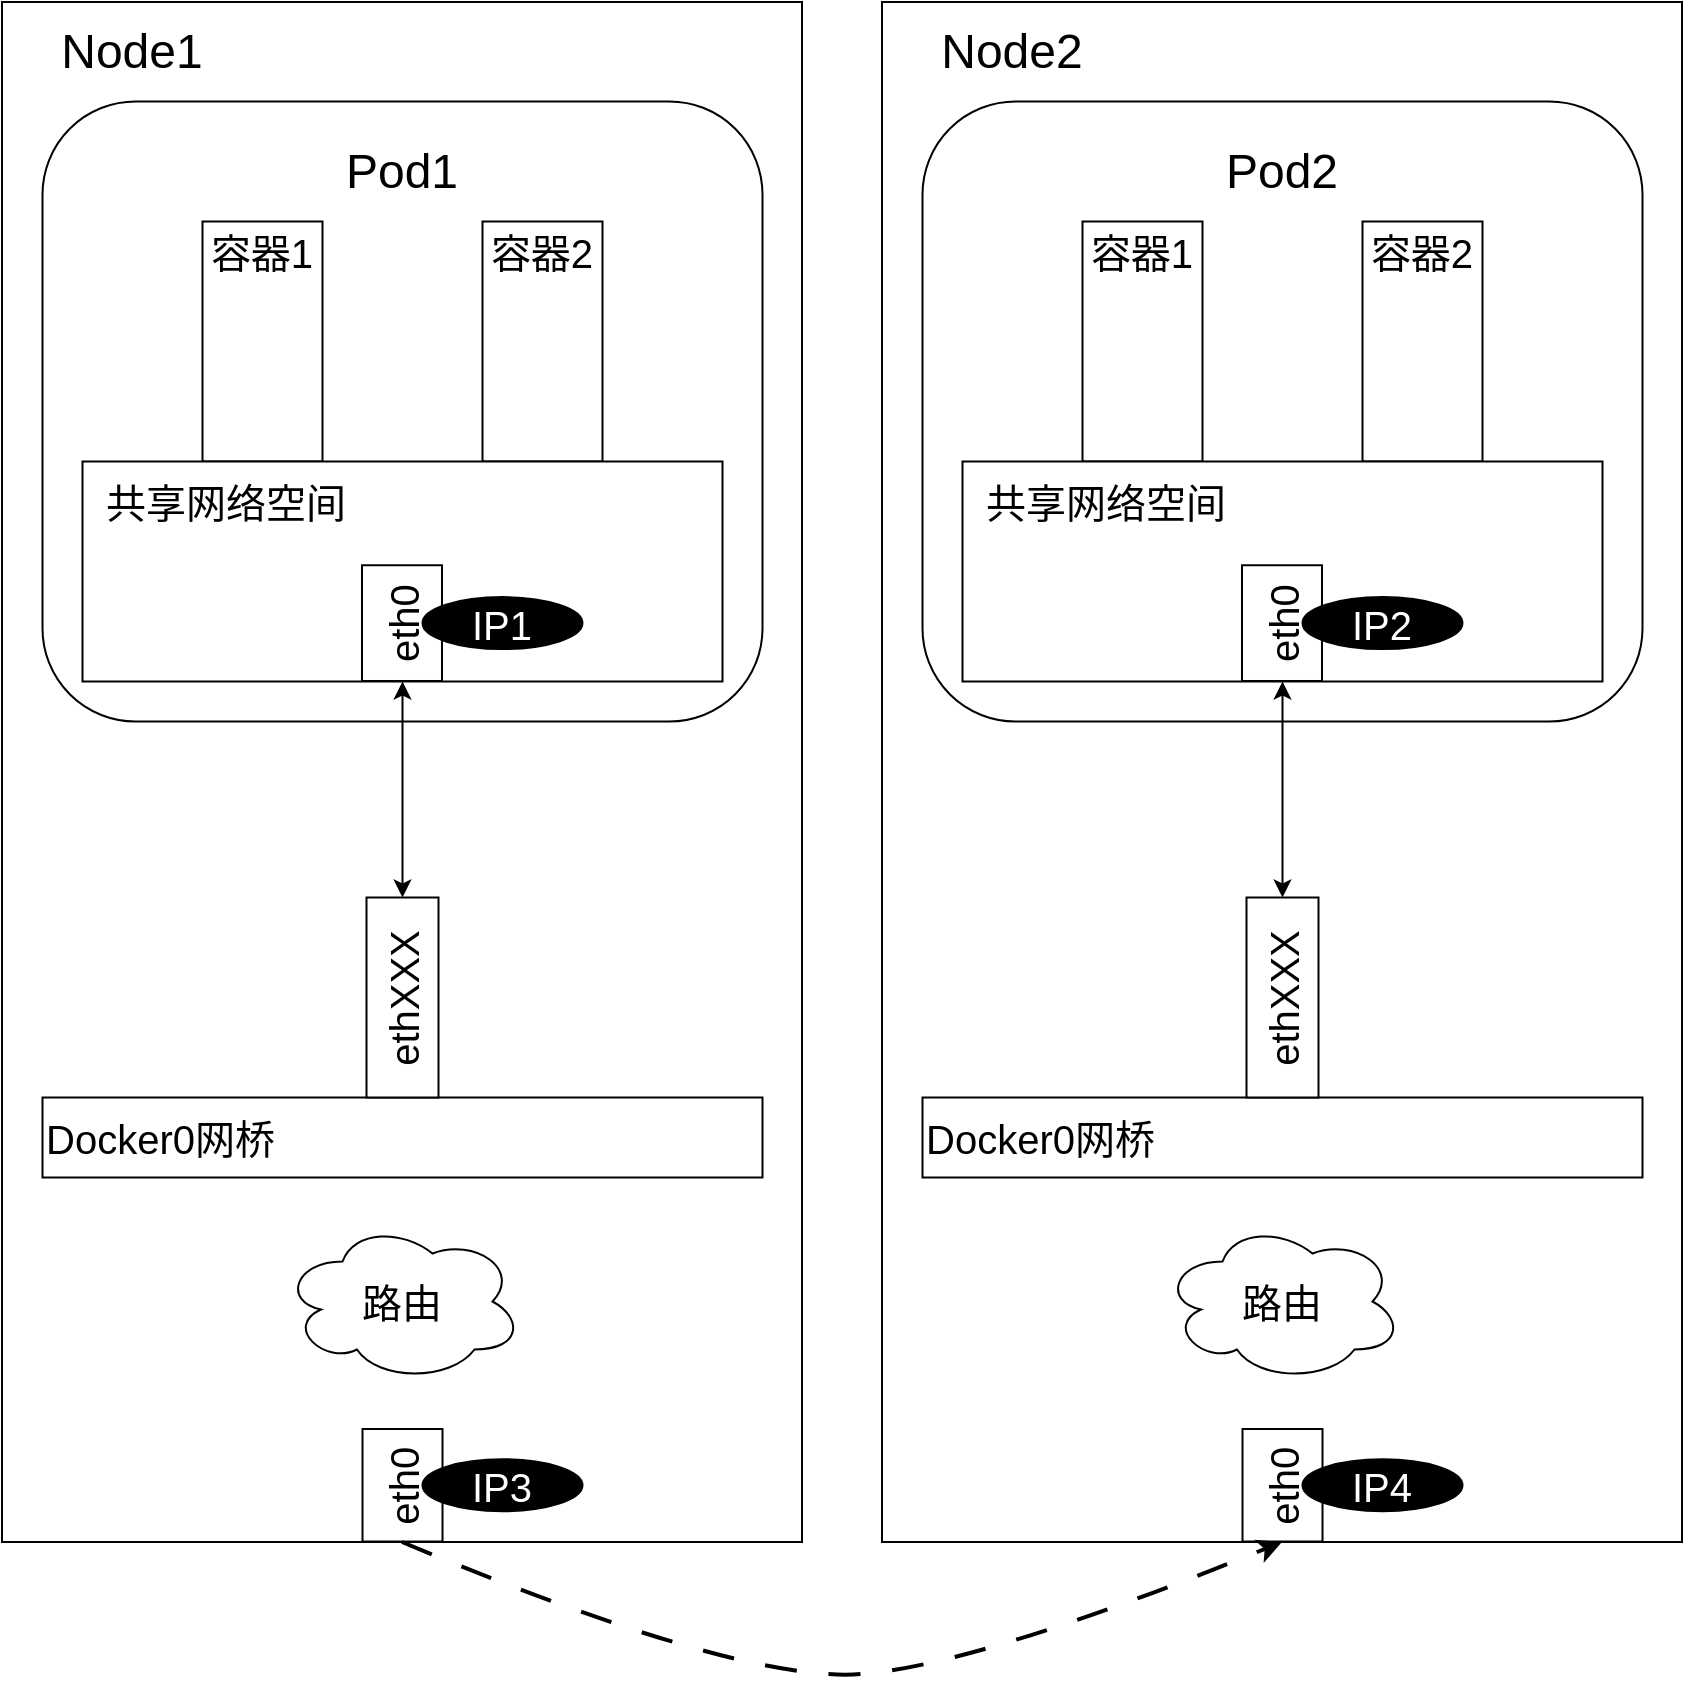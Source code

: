 <mxfile version="21.6.1" type="device">
  <diagram name="第 1 页" id="9adzBXYky2902U_5Yld0">
    <mxGraphModel dx="1434" dy="836" grid="1" gridSize="10" guides="1" tooltips="1" connect="1" arrows="1" fold="1" page="1" pageScale="1" pageWidth="1169" pageHeight="827" math="0" shadow="0">
      <root>
        <mxCell id="0" />
        <mxCell id="1" parent="0" />
        <mxCell id="S-H7aRFsF-vbTk2CikwW-43" value="" style="group" vertex="1" connectable="0" parent="1">
          <mxGeometry x="200" y="90" width="840" height="841" as="geometry" />
        </mxCell>
        <mxCell id="S-H7aRFsF-vbTk2CikwW-2" value="" style="group" vertex="1" connectable="0" parent="S-H7aRFsF-vbTk2CikwW-43">
          <mxGeometry x="440" width="400" height="770" as="geometry" />
        </mxCell>
        <mxCell id="S-H7aRFsF-vbTk2CikwW-3" value="" style="rounded=1;whiteSpace=wrap;html=1;fillColor=none;container=0;" vertex="1" parent="S-H7aRFsF-vbTk2CikwW-2">
          <mxGeometry x="20.25" y="49.75" width="360" height="310" as="geometry" />
        </mxCell>
        <mxCell id="S-H7aRFsF-vbTk2CikwW-4" value="" style="rounded=0;whiteSpace=wrap;html=1;rotation=90;fillColor=none;container=0;" vertex="1" parent="S-H7aRFsF-vbTk2CikwW-2">
          <mxGeometry x="-185" y="185" width="770" height="400" as="geometry" />
        </mxCell>
        <mxCell id="S-H7aRFsF-vbTk2CikwW-5" value="" style="rounded=0;whiteSpace=wrap;html=1;rotation=90;container=0;" vertex="1" parent="S-H7aRFsF-vbTk2CikwW-2">
          <mxGeometry x="70.25" y="139.75" width="120" height="60" as="geometry" />
        </mxCell>
        <mxCell id="S-H7aRFsF-vbTk2CikwW-6" value="" style="rounded=0;whiteSpace=wrap;html=1;rotation=90;container=0;" vertex="1" parent="S-H7aRFsF-vbTk2CikwW-2">
          <mxGeometry x="210.25" y="139.75" width="120" height="60" as="geometry" />
        </mxCell>
        <mxCell id="S-H7aRFsF-vbTk2CikwW-7" value="容器1" style="text;html=1;strokeColor=none;fillColor=none;align=center;verticalAlign=middle;whiteSpace=wrap;rounded=0;fontSize=20;container=0;" vertex="1" parent="S-H7aRFsF-vbTk2CikwW-2">
          <mxGeometry x="100.25" y="109.75" width="60" height="30" as="geometry" />
        </mxCell>
        <mxCell id="S-H7aRFsF-vbTk2CikwW-8" value="容器2" style="text;html=1;strokeColor=none;fillColor=none;align=center;verticalAlign=middle;whiteSpace=wrap;rounded=0;fontSize=20;container=0;" vertex="1" parent="S-H7aRFsF-vbTk2CikwW-2">
          <mxGeometry x="240.25" y="109.75" width="60" height="30" as="geometry" />
        </mxCell>
        <mxCell id="S-H7aRFsF-vbTk2CikwW-9" value="&lt;font style=&quot;font-size: 24px;&quot;&gt;Pod2&lt;/font&gt;" style="text;html=1;strokeColor=none;fillColor=none;align=center;verticalAlign=middle;whiteSpace=wrap;rounded=0;container=0;" vertex="1" parent="S-H7aRFsF-vbTk2CikwW-2">
          <mxGeometry x="120.25" y="69.75" width="160" height="30" as="geometry" />
        </mxCell>
        <mxCell id="S-H7aRFsF-vbTk2CikwW-10" value="" style="rounded=0;whiteSpace=wrap;html=1;container=0;" vertex="1" parent="S-H7aRFsF-vbTk2CikwW-2">
          <mxGeometry x="40.25" y="229.75" width="320" height="110" as="geometry" />
        </mxCell>
        <mxCell id="S-H7aRFsF-vbTk2CikwW-11" value="共享网络空间" style="text;html=1;strokeColor=none;fillColor=none;align=left;verticalAlign=middle;whiteSpace=wrap;rounded=0;fontSize=20;container=0;" vertex="1" parent="S-H7aRFsF-vbTk2CikwW-2">
          <mxGeometry x="50.25" y="229.75" width="130" height="40" as="geometry" />
        </mxCell>
        <mxCell id="S-H7aRFsF-vbTk2CikwW-12" value="Docker0网桥" style="rounded=0;whiteSpace=wrap;html=1;align=left;fontSize=20;container=0;" vertex="1" parent="S-H7aRFsF-vbTk2CikwW-2">
          <mxGeometry x="20.25" y="547.75" width="360" height="40" as="geometry" />
        </mxCell>
        <mxCell id="S-H7aRFsF-vbTk2CikwW-13" value="ethXXX" style="rounded=0;whiteSpace=wrap;html=1;fontSize=20;rotation=-90;container=0;" vertex="1" parent="S-H7aRFsF-vbTk2CikwW-2">
          <mxGeometry x="150.25" y="479.75" width="100" height="36" as="geometry" />
        </mxCell>
        <mxCell id="S-H7aRFsF-vbTk2CikwW-14" value="" style="endArrow=classic;startArrow=classic;html=1;rounded=0;entryX=0.5;entryY=1;entryDx=0;entryDy=0;exitX=1;exitY=0.5;exitDx=0;exitDy=0;" edge="1" parent="S-H7aRFsF-vbTk2CikwW-2" source="S-H7aRFsF-vbTk2CikwW-13" target="S-H7aRFsF-vbTk2CikwW-10">
          <mxGeometry width="50" height="50" relative="1" as="geometry">
            <mxPoint x="-19.75" y="469.75" as="sourcePoint" />
            <mxPoint x="30.25" y="419.75" as="targetPoint" />
          </mxGeometry>
        </mxCell>
        <mxCell id="S-H7aRFsF-vbTk2CikwW-15" value="路由" style="ellipse;shape=cloud;whiteSpace=wrap;html=1;fontSize=20;container=0;" vertex="1" parent="S-H7aRFsF-vbTk2CikwW-2">
          <mxGeometry x="140.25" y="609.75" width="120" height="80" as="geometry" />
        </mxCell>
        <mxCell id="S-H7aRFsF-vbTk2CikwW-16" value="Node2" style="text;html=1;strokeColor=none;fillColor=none;align=center;verticalAlign=middle;whiteSpace=wrap;rounded=0;fontSize=24;container=0;" vertex="1" parent="S-H7aRFsF-vbTk2CikwW-2">
          <mxGeometry x="20.25" y="9.75" width="90" height="30" as="geometry" />
        </mxCell>
        <mxCell id="S-H7aRFsF-vbTk2CikwW-17" value="&lt;font style=&quot;font-size: 20px;&quot;&gt;eth0&lt;/font&gt;" style="rounded=0;whiteSpace=wrap;html=1;rotation=-90;" vertex="1" parent="S-H7aRFsF-vbTk2CikwW-2">
          <mxGeometry x="172.13" y="721.63" width="56.25" height="40" as="geometry" />
        </mxCell>
        <mxCell id="S-H7aRFsF-vbTk2CikwW-18" value="&lt;font style=&quot;font-size: 20px;&quot;&gt;eth0&lt;/font&gt;" style="rounded=0;whiteSpace=wrap;html=1;rotation=-90;" vertex="1" parent="S-H7aRFsF-vbTk2CikwW-2">
          <mxGeometry x="171.06" y="290.56" width="57.87" height="40" as="geometry" />
        </mxCell>
        <mxCell id="S-H7aRFsF-vbTk2CikwW-19" value="&lt;font color=&quot;#ffffff&quot; style=&quot;font-size: 20px;&quot;&gt;IP4&lt;/font&gt;" style="ellipse;whiteSpace=wrap;html=1;fillColor=#000000;" vertex="1" parent="S-H7aRFsF-vbTk2CikwW-2">
          <mxGeometry x="210.25" y="728.63" width="80" height="26" as="geometry" />
        </mxCell>
        <mxCell id="S-H7aRFsF-vbTk2CikwW-20" value="&lt;font color=&quot;#ffffff&quot; style=&quot;font-size: 20px;&quot;&gt;IP2&lt;/font&gt;" style="ellipse;whiteSpace=wrap;html=1;fillColor=#000000;" vertex="1" parent="S-H7aRFsF-vbTk2CikwW-2">
          <mxGeometry x="210.25" y="297.56" width="80" height="26" as="geometry" />
        </mxCell>
        <mxCell id="S-H7aRFsF-vbTk2CikwW-22" value="" style="group" vertex="1" connectable="0" parent="S-H7aRFsF-vbTk2CikwW-43">
          <mxGeometry width="400" height="770" as="geometry" />
        </mxCell>
        <mxCell id="S-H7aRFsF-vbTk2CikwW-23" value="" style="rounded=1;whiteSpace=wrap;html=1;fillColor=none;container=0;" vertex="1" parent="S-H7aRFsF-vbTk2CikwW-22">
          <mxGeometry x="20.25" y="49.75" width="360" height="310" as="geometry" />
        </mxCell>
        <mxCell id="S-H7aRFsF-vbTk2CikwW-24" value="" style="rounded=0;whiteSpace=wrap;html=1;rotation=90;fillColor=none;container=0;" vertex="1" parent="S-H7aRFsF-vbTk2CikwW-22">
          <mxGeometry x="-185" y="185" width="770" height="400" as="geometry" />
        </mxCell>
        <mxCell id="S-H7aRFsF-vbTk2CikwW-25" value="" style="rounded=0;whiteSpace=wrap;html=1;rotation=90;container=0;" vertex="1" parent="S-H7aRFsF-vbTk2CikwW-22">
          <mxGeometry x="70.25" y="139.75" width="120" height="60" as="geometry" />
        </mxCell>
        <mxCell id="S-H7aRFsF-vbTk2CikwW-26" value="" style="rounded=0;whiteSpace=wrap;html=1;rotation=90;container=0;" vertex="1" parent="S-H7aRFsF-vbTk2CikwW-22">
          <mxGeometry x="210.25" y="139.75" width="120" height="60" as="geometry" />
        </mxCell>
        <mxCell id="S-H7aRFsF-vbTk2CikwW-27" value="容器1" style="text;html=1;strokeColor=none;fillColor=none;align=center;verticalAlign=middle;whiteSpace=wrap;rounded=0;fontSize=20;container=0;" vertex="1" parent="S-H7aRFsF-vbTk2CikwW-22">
          <mxGeometry x="100.25" y="109.75" width="60" height="30" as="geometry" />
        </mxCell>
        <mxCell id="S-H7aRFsF-vbTk2CikwW-28" value="容器2" style="text;html=1;strokeColor=none;fillColor=none;align=center;verticalAlign=middle;whiteSpace=wrap;rounded=0;fontSize=20;container=0;" vertex="1" parent="S-H7aRFsF-vbTk2CikwW-22">
          <mxGeometry x="240.25" y="109.75" width="60" height="30" as="geometry" />
        </mxCell>
        <mxCell id="S-H7aRFsF-vbTk2CikwW-29" value="&lt;font style=&quot;font-size: 24px;&quot;&gt;Pod1&lt;/font&gt;" style="text;html=1;strokeColor=none;fillColor=none;align=center;verticalAlign=middle;whiteSpace=wrap;rounded=0;container=0;" vertex="1" parent="S-H7aRFsF-vbTk2CikwW-22">
          <mxGeometry x="120.25" y="69.75" width="160" height="30" as="geometry" />
        </mxCell>
        <mxCell id="S-H7aRFsF-vbTk2CikwW-30" value="" style="rounded=0;whiteSpace=wrap;html=1;container=0;" vertex="1" parent="S-H7aRFsF-vbTk2CikwW-22">
          <mxGeometry x="40.25" y="229.75" width="320" height="110" as="geometry" />
        </mxCell>
        <mxCell id="S-H7aRFsF-vbTk2CikwW-31" value="共享网络空间" style="text;html=1;strokeColor=none;fillColor=none;align=left;verticalAlign=middle;whiteSpace=wrap;rounded=0;fontSize=20;container=0;" vertex="1" parent="S-H7aRFsF-vbTk2CikwW-22">
          <mxGeometry x="50.25" y="229.75" width="130" height="40" as="geometry" />
        </mxCell>
        <mxCell id="S-H7aRFsF-vbTk2CikwW-32" value="Docker0网桥" style="rounded=0;whiteSpace=wrap;html=1;align=left;fontSize=20;container=0;" vertex="1" parent="S-H7aRFsF-vbTk2CikwW-22">
          <mxGeometry x="20.25" y="547.75" width="360" height="40" as="geometry" />
        </mxCell>
        <mxCell id="S-H7aRFsF-vbTk2CikwW-33" value="ethXXX" style="rounded=0;whiteSpace=wrap;html=1;fontSize=20;rotation=-90;container=0;" vertex="1" parent="S-H7aRFsF-vbTk2CikwW-22">
          <mxGeometry x="150.25" y="479.75" width="100" height="36" as="geometry" />
        </mxCell>
        <mxCell id="S-H7aRFsF-vbTk2CikwW-34" value="" style="endArrow=classic;startArrow=classic;html=1;rounded=0;entryX=0.5;entryY=1;entryDx=0;entryDy=0;exitX=1;exitY=0.5;exitDx=0;exitDy=0;" edge="1" parent="S-H7aRFsF-vbTk2CikwW-22" source="S-H7aRFsF-vbTk2CikwW-33" target="S-H7aRFsF-vbTk2CikwW-30">
          <mxGeometry width="50" height="50" relative="1" as="geometry">
            <mxPoint x="-19.75" y="469.75" as="sourcePoint" />
            <mxPoint x="30.25" y="419.75" as="targetPoint" />
          </mxGeometry>
        </mxCell>
        <mxCell id="S-H7aRFsF-vbTk2CikwW-35" value="路由" style="ellipse;shape=cloud;whiteSpace=wrap;html=1;fontSize=20;container=0;" vertex="1" parent="S-H7aRFsF-vbTk2CikwW-22">
          <mxGeometry x="140.25" y="609.75" width="120" height="80" as="geometry" />
        </mxCell>
        <mxCell id="S-H7aRFsF-vbTk2CikwW-36" value="Node1" style="text;html=1;strokeColor=none;fillColor=none;align=center;verticalAlign=middle;whiteSpace=wrap;rounded=0;fontSize=24;container=0;" vertex="1" parent="S-H7aRFsF-vbTk2CikwW-22">
          <mxGeometry x="20.25" y="9.75" width="90" height="30" as="geometry" />
        </mxCell>
        <mxCell id="S-H7aRFsF-vbTk2CikwW-37" value="&lt;font style=&quot;font-size: 20px;&quot;&gt;eth0&lt;/font&gt;" style="rounded=0;whiteSpace=wrap;html=1;rotation=-90;" vertex="1" parent="S-H7aRFsF-vbTk2CikwW-22">
          <mxGeometry x="172.13" y="721.63" width="56.25" height="40" as="geometry" />
        </mxCell>
        <mxCell id="S-H7aRFsF-vbTk2CikwW-38" value="&lt;font style=&quot;font-size: 20px;&quot;&gt;eth0&lt;/font&gt;" style="rounded=0;whiteSpace=wrap;html=1;rotation=-90;" vertex="1" parent="S-H7aRFsF-vbTk2CikwW-22">
          <mxGeometry x="171.06" y="290.56" width="57.87" height="40" as="geometry" />
        </mxCell>
        <mxCell id="S-H7aRFsF-vbTk2CikwW-39" value="&lt;font color=&quot;#ffffff&quot; style=&quot;font-size: 20px;&quot;&gt;IP3&lt;br&gt;&lt;/font&gt;" style="ellipse;whiteSpace=wrap;html=1;fillColor=#000000;" vertex="1" parent="S-H7aRFsF-vbTk2CikwW-22">
          <mxGeometry x="210.25" y="728.63" width="80" height="26" as="geometry" />
        </mxCell>
        <mxCell id="S-H7aRFsF-vbTk2CikwW-40" value="&lt;font color=&quot;#ffffff&quot; style=&quot;font-size: 20px;&quot;&gt;IP1&lt;/font&gt;" style="ellipse;whiteSpace=wrap;html=1;fillColor=#000000;" vertex="1" parent="S-H7aRFsF-vbTk2CikwW-22">
          <mxGeometry x="210.25" y="297.56" width="80" height="26" as="geometry" />
        </mxCell>
        <mxCell id="S-H7aRFsF-vbTk2CikwW-42" value="" style="curved=1;endArrow=classic;html=1;rounded=0;entryX=1;entryY=0.5;entryDx=0;entryDy=0;exitX=1;exitY=0.5;exitDx=0;exitDy=0;startArrow=none;startFill=0;dashed=1;dashPattern=8 8;strokeWidth=2;" edge="1" parent="S-H7aRFsF-vbTk2CikwW-43" source="S-H7aRFsF-vbTk2CikwW-24" target="S-H7aRFsF-vbTk2CikwW-4">
          <mxGeometry width="50" height="50" relative="1" as="geometry">
            <mxPoint x="400" y="871" as="sourcePoint" />
            <mxPoint x="450" y="821" as="targetPoint" />
            <Array as="points">
              <mxPoint x="370" y="841" />
              <mxPoint x="490" y="831" />
            </Array>
          </mxGeometry>
        </mxCell>
      </root>
    </mxGraphModel>
  </diagram>
</mxfile>
